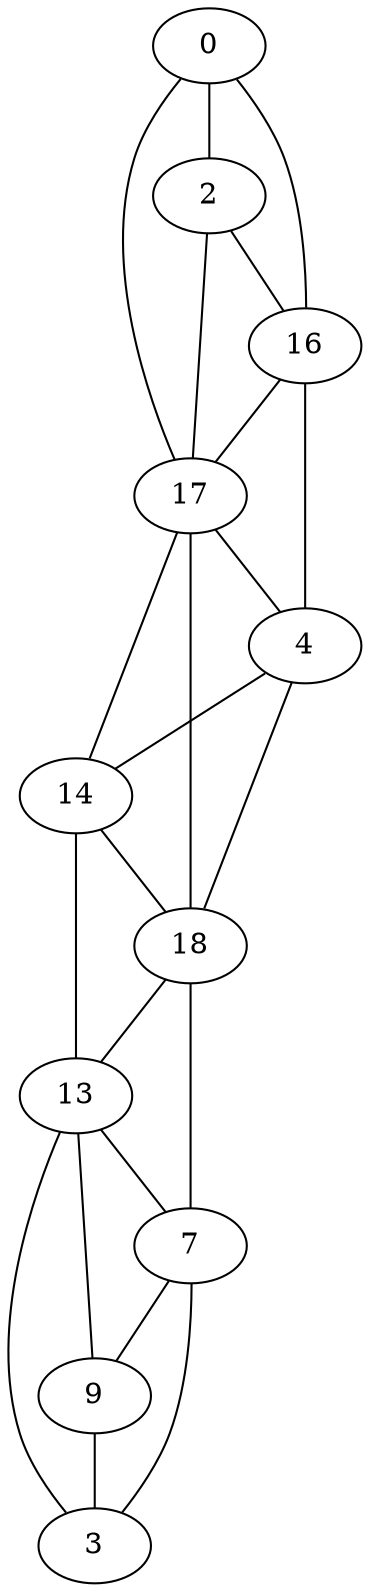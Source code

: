 graph StringGraph {
 0 -- 2 [arrowtail=inv,arrowhead=normal];
 0 -- 16 [arrowtail=inv,arrowhead=normal];
 0 -- 17 [arrowtail=inv,arrowhead=normal];
 2 -- 16 [arrowtail=inv,arrowhead=normal];
 2 -- 17 [arrowtail=inv,arrowhead=normal];
 4 -- 14 [arrowtail=inv,arrowhead=normal];
 4 -- 18 [arrowtail=inv,arrowhead=normal];
 7 -- 9 [arrowtail=inv,arrowhead=normal];
 7 -- 3 [arrowtail=inv,arrowhead=normal];
 9 -- 3 [arrowtail=inv,arrowhead=normal];
 13 -- 9 [arrowtail=inv,arrowhead=normal];
 13 -- 3 [arrowtail=inv,arrowhead=normal];
 13 -- 7 [arrowtail=inv,arrowhead=normal];
 14 -- 18 [arrowtail=inv,arrowhead=normal];
 14 -- 13 [arrowtail=inv,arrowhead=normal];
 16 -- 17 [arrowtail=inv,arrowhead=normal];
 16 -- 4 [arrowtail=inv,arrowhead=normal];
 17 -- 14 [arrowtail=inv,arrowhead=normal];
 17 -- 18 [arrowtail=inv,arrowhead=normal];
 17 -- 4 [arrowtail=inv,arrowhead=normal];
 18 -- 13 [arrowtail=inv,arrowhead=normal];
 18 -- 7 [arrowtail=inv,arrowhead=normal];
}
